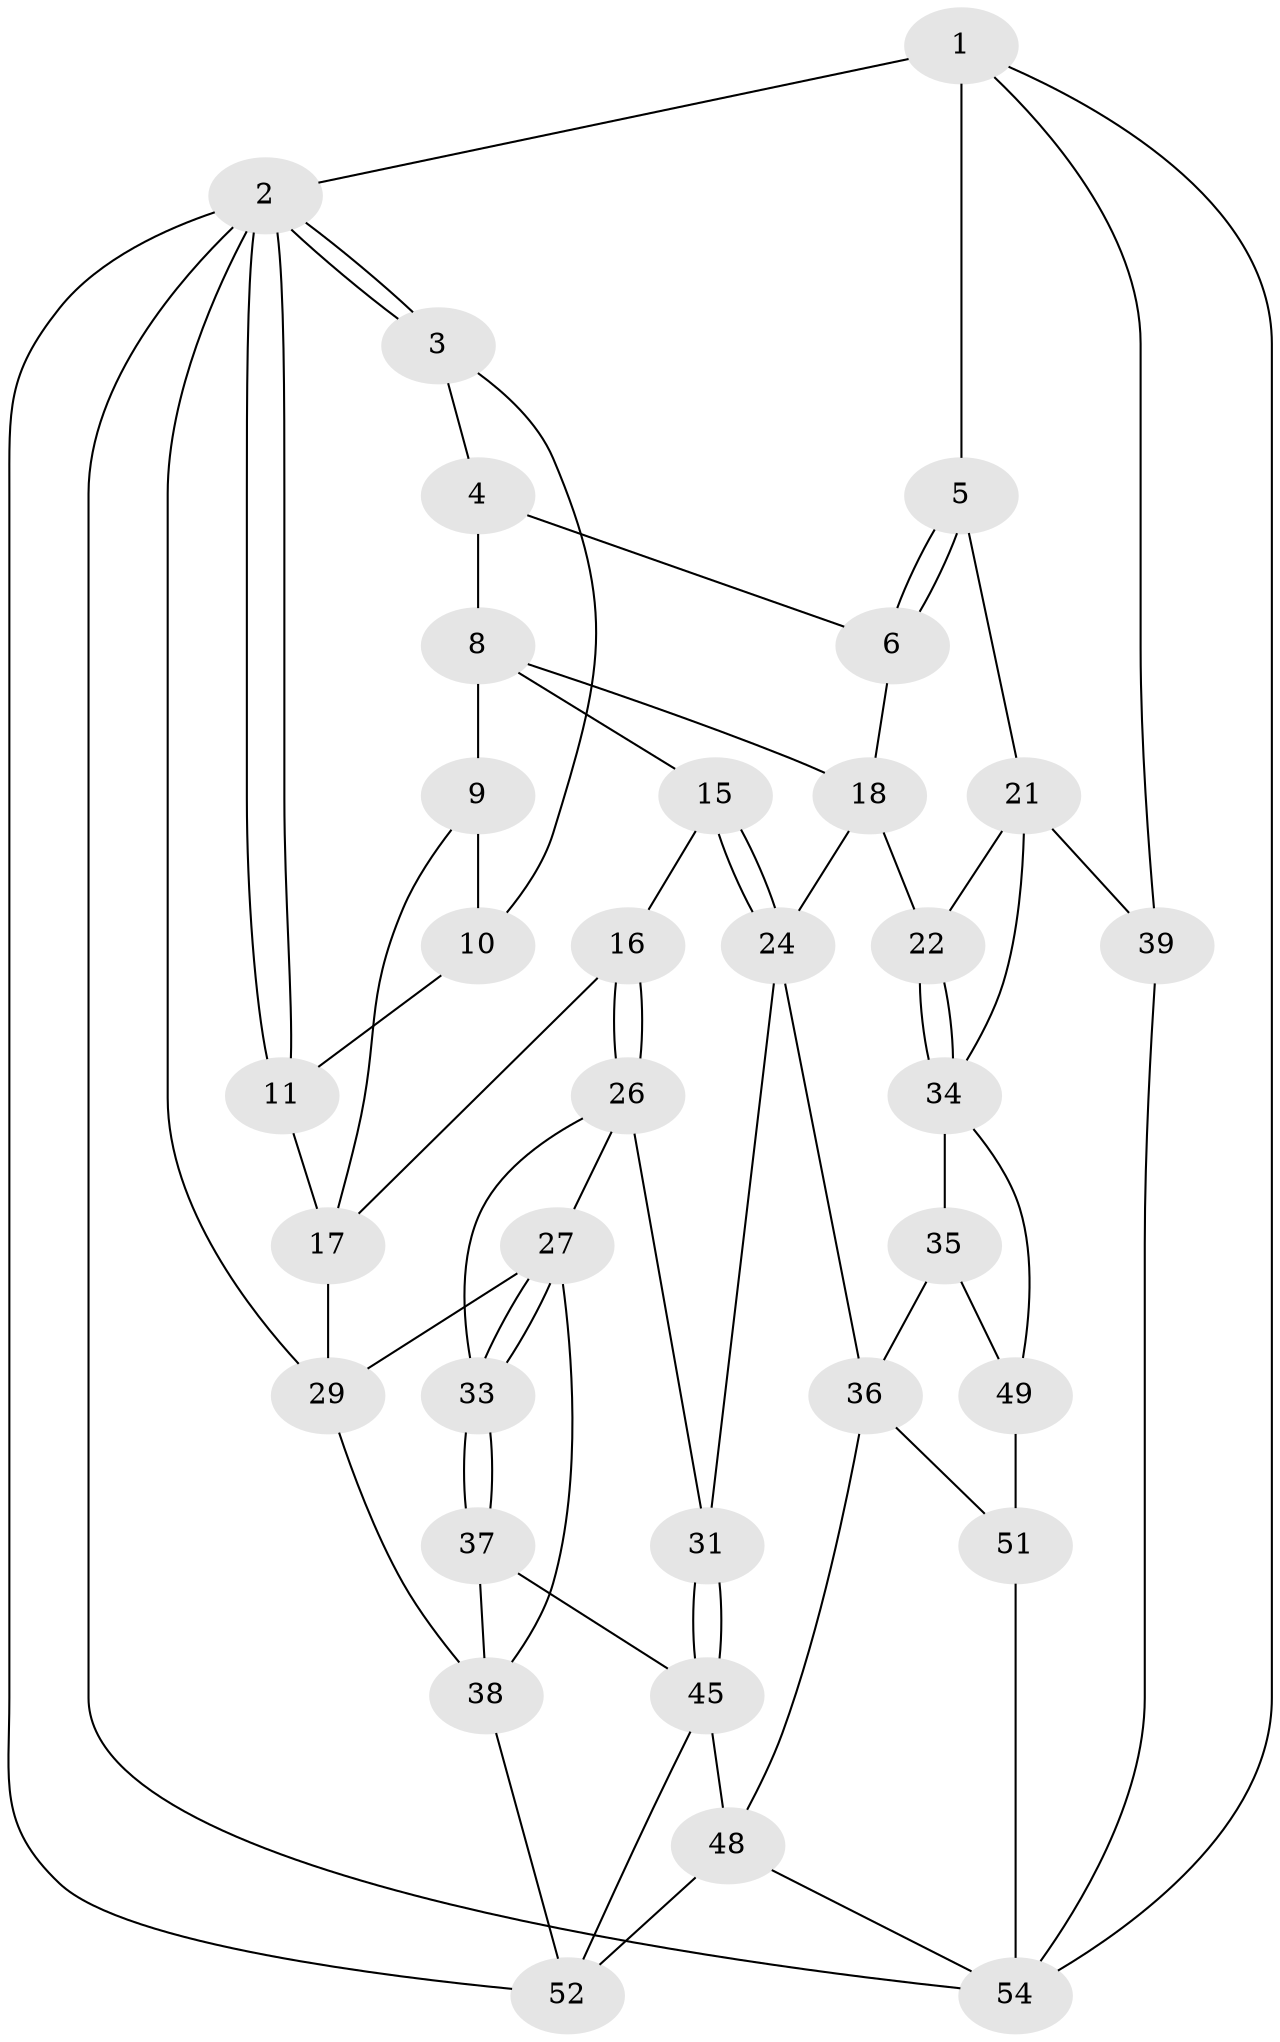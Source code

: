 // Generated by graph-tools (version 1.1) at 2025/24/03/03/25 07:24:34]
// undirected, 34 vertices, 70 edges
graph export_dot {
graph [start="1"]
  node [color=gray90,style=filled];
  1 [pos="+0.9091274857028536+0",super="+25"];
  2 [pos="+0+0",super="+43"];
  3 [pos="+0.23015623674149094+0"];
  4 [pos="+0.43778792302918956+0",super="+7"];
  5 [pos="+0.7597814713464991+0.3198611598196968",super="+20"];
  6 [pos="+0.6154995431155668+0.29435250779589556"];
  8 [pos="+0.3256664342720827+0.22333112341961506",super="+14"];
  9 [pos="+0.2370480813978576+0.15722468356407168",super="+13"];
  10 [pos="+0.20459291666207285+0.052303237433166304",super="+12"];
  11 [pos="+0+0.1611997710160039"];
  15 [pos="+0.19245460305818643+0.47215852019553706"];
  16 [pos="+0.18619438587338258+0.4727015924268461"];
  17 [pos="+0.1593017012114+0.4594168840181707",super="+19"];
  18 [pos="+0.4493291468296175+0.4281337241151698",super="+23"];
  21 [pos="+0.8002249235964922+0.573672953072318",super="+40"];
  22 [pos="+0.6808562131083103+0.6462430175198527"];
  24 [pos="+0.4399287860678057+0.7181980403362102",super="+30"];
  26 [pos="+0.18752259095204046+0.6187126697728531",super="+32"];
  27 [pos="+0.17200202270423026+0.6764701002591121",super="+28"];
  29 [pos="+0+0.5732470720134286",super="+42"];
  31 [pos="+0.41489558142664257+0.7328569156434735"];
  33 [pos="+0.30652298028369607+0.7843461021430511"];
  34 [pos="+0.6456881930523608+0.7929299978477709",super="+41"];
  35 [pos="+0.5034680410991763+0.7874720756936785"];
  36 [pos="+0.468868856064503+0.7638396867797695",super="+47"];
  37 [pos="+0.26362346353359134+0.8418982113332419"];
  38 [pos="+0.12921077790260982+0.7657537457671941",super="+44"];
  39 [pos="+1+1"];
  45 [pos="+0.3747106365822381+0.9104742839724118",super="+46"];
  48 [pos="+0.44551068145429656+0.9368262218343043",super="+55"];
  49 [pos="+0.6382750523959173+0.9168146630968615",super="+50"];
  51 [pos="+0.4623831313108221+0.9274507448209098",super="+53"];
  52 [pos="+0.20250430700918087+1",super="+56"];
  54 [pos="+0.6166171200477797+1",super="+57"];
  1 -- 2;
  1 -- 5 [weight=2];
  1 -- 54;
  1 -- 39;
  2 -- 3;
  2 -- 3;
  2 -- 11;
  2 -- 11;
  2 -- 52;
  2 -- 54;
  2 -- 29;
  3 -- 4;
  3 -- 10;
  4 -- 8;
  4 -- 6;
  5 -- 6;
  5 -- 6;
  5 -- 21;
  6 -- 18;
  8 -- 9;
  8 -- 18;
  8 -- 15;
  9 -- 10 [weight=2];
  9 -- 17;
  10 -- 11;
  11 -- 17;
  15 -- 16;
  15 -- 24;
  15 -- 24;
  16 -- 17;
  16 -- 26;
  16 -- 26;
  17 -- 29;
  18 -- 24;
  18 -- 22;
  21 -- 22;
  21 -- 39;
  21 -- 34;
  22 -- 34;
  22 -- 34;
  24 -- 36;
  24 -- 31;
  26 -- 27;
  26 -- 33;
  26 -- 31;
  27 -- 33;
  27 -- 33;
  27 -- 29;
  27 -- 38;
  29 -- 38;
  31 -- 45;
  31 -- 45;
  33 -- 37;
  33 -- 37;
  34 -- 35;
  34 -- 49;
  35 -- 36;
  35 -- 49;
  36 -- 48;
  36 -- 51;
  37 -- 38;
  37 -- 45;
  38 -- 52;
  39 -- 54;
  45 -- 48;
  45 -- 52;
  48 -- 52;
  48 -- 54;
  49 -- 51 [weight=2];
  51 -- 54;
}

